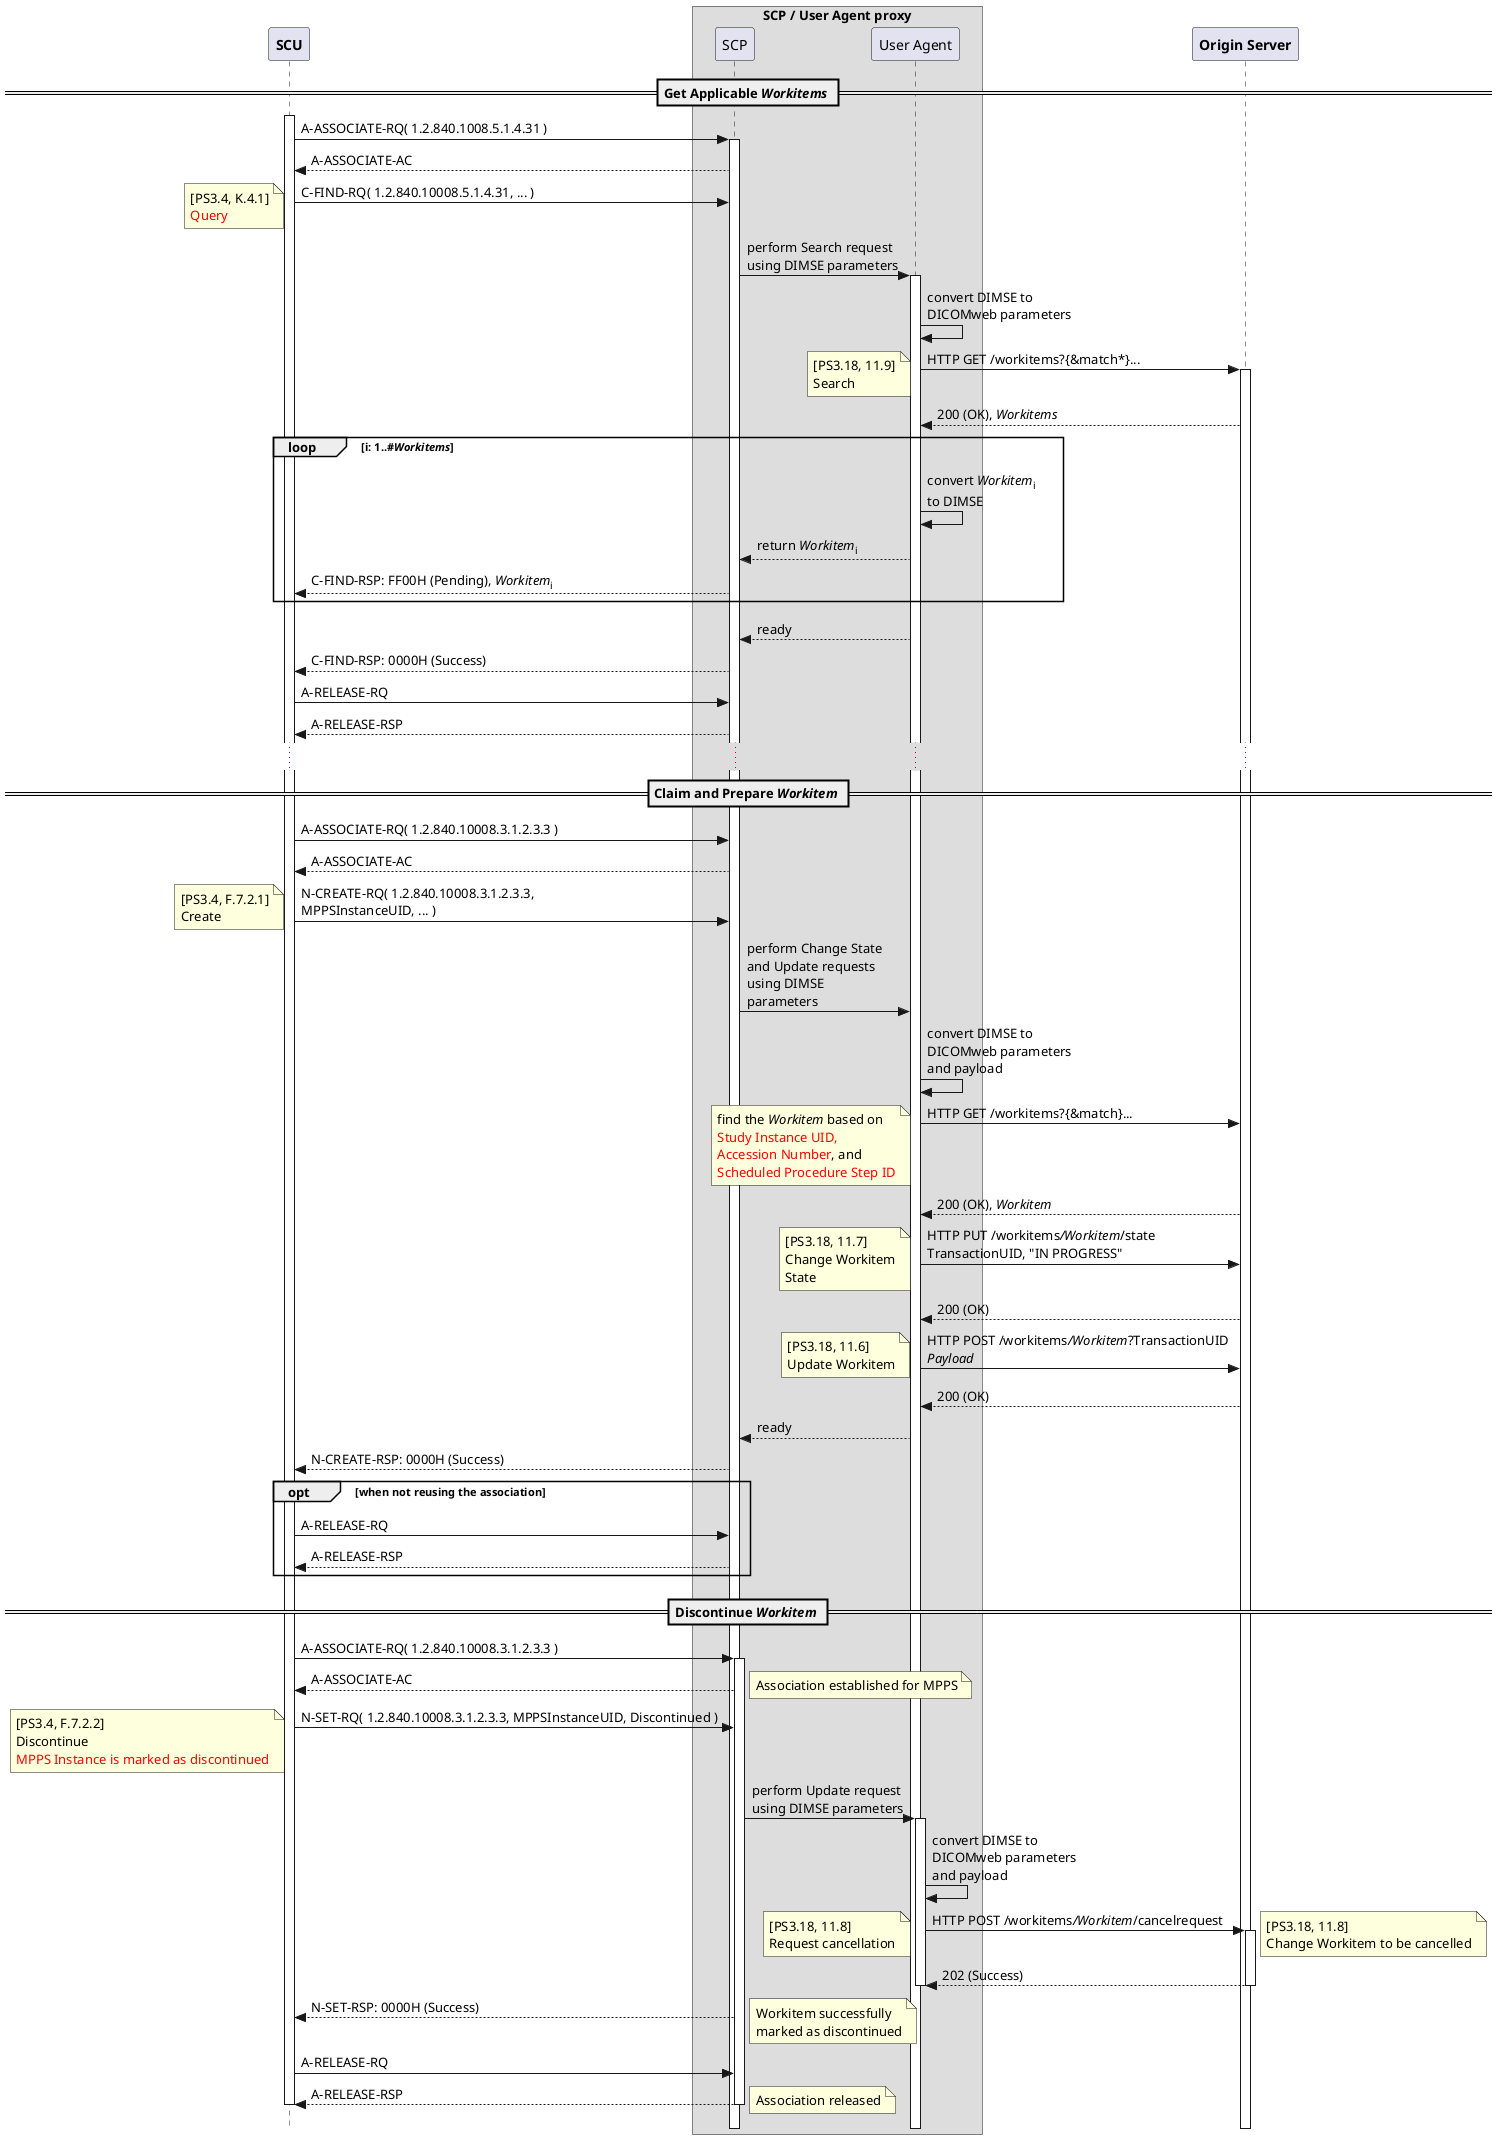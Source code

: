 @startuml DICOM MPPS Discontinued Case
!pragma teoz true
skinparam style strictuml
hide footbox

participant "**SCU**" as SCU
box SCP / User Agent proxy
  participant "SCP" as SCP
  participant "User Agent" as UA
end box
participant "**Origin Server**" as OS

== Get Applicable //Workitems// ==
activate SCU
SCU -> SCP: A-ASSOCIATE-RQ( 1.2.840.1008.5.1.4.31 )
activate SCP
SCU <-- SCP: A-ASSOCIATE-AC
SCU -> SCP: C-FIND-RQ( 1.2.840.10008.5.1.4.31, ... )
note left: [PS3.4, K.4.1]\n<color:red>Query
SCP -> UA: perform Search request\nusing DIMSE parameters
activate UA
UA -> UA: convert DIMSE to\nDICOMweb parameters
UA -> OS: HTTP GET /workitems?{&match*}...
activate OS
note left: [PS3.18, 11.9]\nSearch
UA <-- OS: 200 (OK), //Workitems//
loop i: 1..#//Workitems//
  UA -> UA: convert //Workitem//<sub>i</sub>\nto DIMSE
  SCP <-- UA: return //Workitem//<sub>i</sub>
  SCU <-- SCP: C-FIND-RSP: FF00H (Pending), //Workitem//<sub>i</sub>
end
SCP <-- UA: ready
SCU <-- SCP: C-FIND-RSP: 0000H (Success)
SCU -> SCP: A-RELEASE-RQ
SCU <-- SCP: A-RELEASE-RSP
...

== Claim and Prepare //Workitem// ==
SCU -> SCP: A-ASSOCIATE-RQ( 1.2.840.10008.3.1.2.3.3 )
SCU <-- SCP: A-ASSOCIATE-AC
SCU -> SCP: N-CREATE-RQ( 1.2.840.10008.3.1.2.3.3,\nMPPSInstanceUID, ... )
note left: [PS3.4, F.7.2.1]\nCreate
SCP -> UA: perform Change State\nand Update requests\nusing DIMSE\nparameters
UA -> UA: convert DIMSE to\nDICOMweb parameters\nand payload
UA -> OS: HTTP GET /workitems?{&match}...
note left: find the //Workitem// based on\n<color:red>Study Instance UID, \n<color:red>Accession Number</color>, and \n<color:red>Scheduled Procedure Step ID
UA <-- OS: 200 (OK), //Workitem//
UA -> OS: HTTP PUT /workitems///Workitem///state\nTransactionUID, "IN PROGRESS"
note left: [PS3.18, 11.7]\nChange Workitem\nState
UA <-- OS: 200 (OK)
UA -> OS: HTTP POST /workitems///Workitem//?TransactionUID\n//Payload//
note left: [PS3.18, 11.6]\nUpdate Workitem
UA <-- OS: 200 (OK)
SCP <-- UA: ready
SCU <-- SCP: N-CREATE-RSP: 0000H (Success)
opt when not reusing the association
  SCU -> SCP: A-RELEASE-RQ
  SCU <-- SCP: A-RELEASE-RSP
end

== Discontinue //Workitem// ==
SCU -> SCP: A-ASSOCIATE-RQ( 1.2.840.10008.3.1.2.3.3 )
activate SCP
SCU <-- SCP: A-ASSOCIATE-AC
note right: Association established for MPPS
SCU -> SCP: N-SET-RQ( 1.2.840.10008.3.1.2.3.3, MPPSInstanceUID, Discontinued )
note left: [PS3.4, F.7.2.2]\nDiscontinue\n<color:red>MPPS Instance is marked as discontinued
SCP -> UA: perform Update request\nusing DIMSE parameters
activate UA
UA -> UA: convert DIMSE to\nDICOMweb parameters\nand payload
UA -> OS: HTTP POST /workitems///Workitem///cancelrequest
note left: [PS3.18, 11.8]\nRequest cancellation
activate OS
note right: [PS3.18, 11.8]\nChange Workitem to be cancelled
UA <-- OS: 202 (Success)
deactivate OS
deactivate UA
SCP --> SCU: N-SET-RSP: 0000H (Success)
note right: Workitem successfully\nmarked as discontinued
SCU -> SCP: A-RELEASE-RQ
SCU <-- SCP: A-RELEASE-RSP
note right: Association released

deactivate SCP
deactivate SCU

@enduml